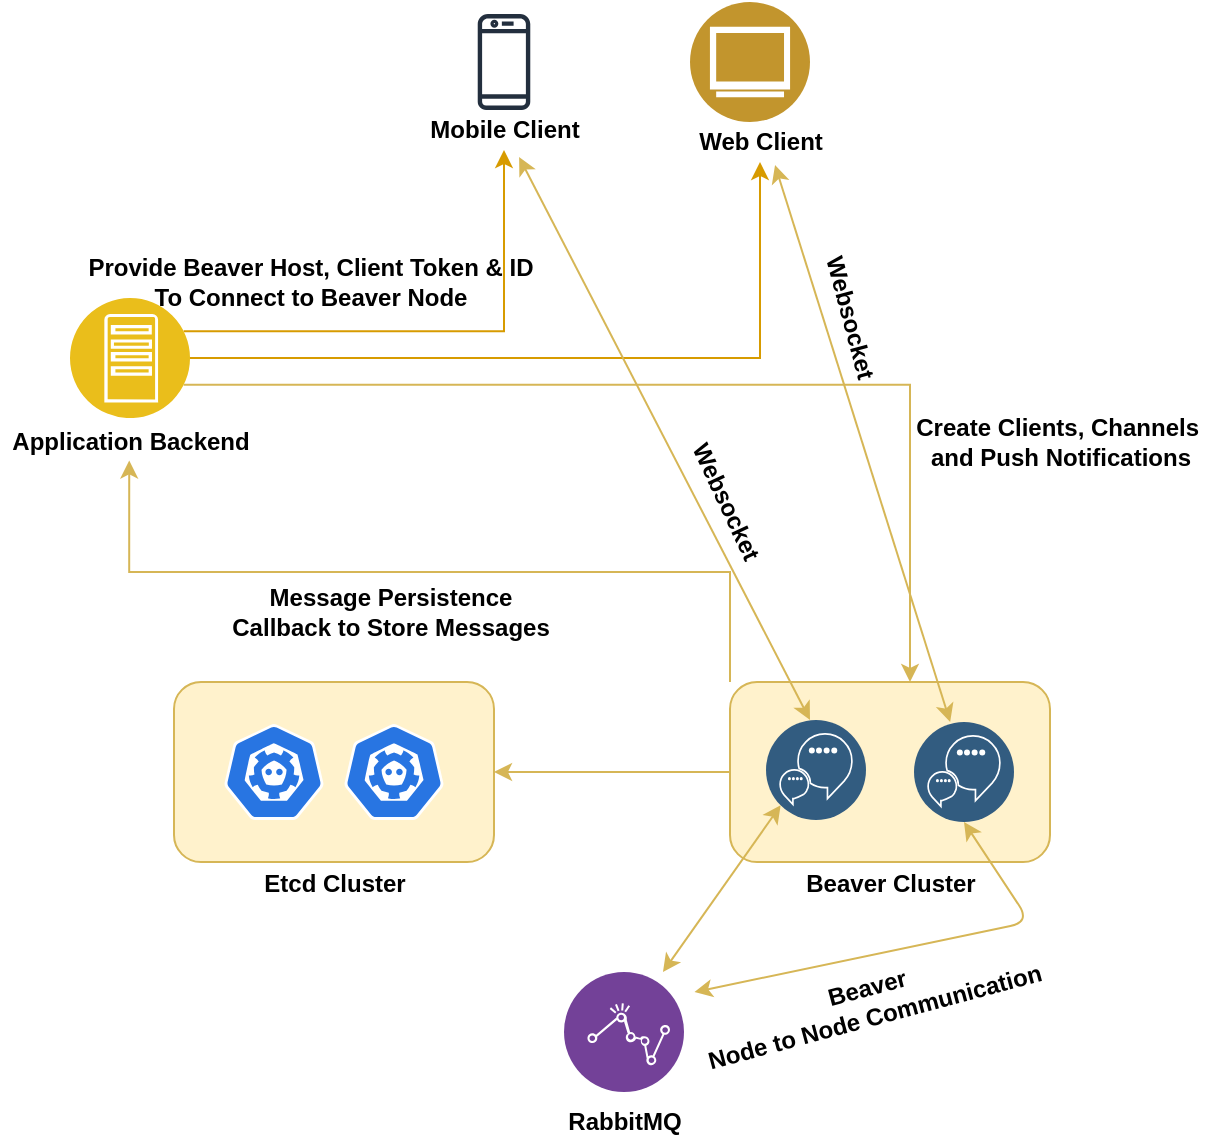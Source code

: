 <mxfile version="14.1.9" type="device"><diagram id="rDJuJcwuq9W1dwYesHHr" name="Page-1"><mxGraphModel dx="1106" dy="737" grid="1" gridSize="10" guides="1" tooltips="1" connect="1" arrows="1" fold="1" page="1" pageScale="1" pageWidth="850" pageHeight="1100" math="0" shadow="0"><root><mxCell id="0"/><mxCell id="1" parent="0"/><mxCell id="C8l0mxJVYPbPDsoyuF7l-32" style="edgeStyle=orthogonalEdgeStyle;rounded=0;orthogonalLoop=1;jettySize=auto;html=1;exitX=0;exitY=0.5;exitDx=0;exitDy=0;entryX=1;entryY=0.5;entryDx=0;entryDy=0;fillColor=#fff2cc;strokeColor=#d6b656;" parent="1" source="C8l0mxJVYPbPDsoyuF7l-10" target="C8l0mxJVYPbPDsoyuF7l-5" edge="1"><mxGeometry relative="1" as="geometry"/></mxCell><mxCell id="C8l0mxJVYPbPDsoyuF7l-33" style="edgeStyle=orthogonalEdgeStyle;rounded=0;orthogonalLoop=1;jettySize=auto;html=1;exitX=0;exitY=0;exitDx=0;exitDy=0;entryX=0.497;entryY=0.962;entryDx=0;entryDy=0;entryPerimeter=0;fillColor=#fff2cc;strokeColor=#d6b656;" parent="1" source="C8l0mxJVYPbPDsoyuF7l-10" target="C8l0mxJVYPbPDsoyuF7l-8" edge="1"><mxGeometry relative="1" as="geometry"/></mxCell><mxCell id="C8l0mxJVYPbPDsoyuF7l-10" value="" style="rounded=1;whiteSpace=wrap;html=1;fillColor=#fff2cc;strokeColor=#d6b656;" parent="1" vertex="1"><mxGeometry x="470" y="420" width="160" height="90" as="geometry"/></mxCell><mxCell id="C8l0mxJVYPbPDsoyuF7l-5" value="" style="rounded=1;whiteSpace=wrap;html=1;fillColor=#fff2cc;strokeColor=#d6b656;" parent="1" vertex="1"><mxGeometry x="192" y="420" width="160" height="90" as="geometry"/></mxCell><mxCell id="C8l0mxJVYPbPDsoyuF7l-36" style="edgeStyle=orthogonalEdgeStyle;rounded=0;orthogonalLoop=1;jettySize=auto;html=1;exitX=1;exitY=0.25;exitDx=0;exitDy=0;fillColor=#ffe6cc;strokeColor=#d79b00;" parent="1" source="C8l0mxJVYPbPDsoyuF7l-2" target="C8l0mxJVYPbPDsoyuF7l-25" edge="1"><mxGeometry relative="1" as="geometry"/></mxCell><mxCell id="C8l0mxJVYPbPDsoyuF7l-37" style="edgeStyle=orthogonalEdgeStyle;rounded=0;orthogonalLoop=1;jettySize=auto;html=1;exitX=1;exitY=0.5;exitDx=0;exitDy=0;fillColor=#ffe6cc;strokeColor=#d79b00;" parent="1" source="C8l0mxJVYPbPDsoyuF7l-2" target="C8l0mxJVYPbPDsoyuF7l-24" edge="1"><mxGeometry relative="1" as="geometry"/></mxCell><mxCell id="C8l0mxJVYPbPDsoyuF7l-38" style="edgeStyle=orthogonalEdgeStyle;rounded=0;orthogonalLoop=1;jettySize=auto;html=1;exitX=1;exitY=0.75;exitDx=0;exitDy=0;fillColor=#fff2cc;strokeColor=#d6b656;" parent="1" source="C8l0mxJVYPbPDsoyuF7l-2" target="C8l0mxJVYPbPDsoyuF7l-10" edge="1"><mxGeometry relative="1" as="geometry"><Array as="points"><mxPoint x="560" y="271"/></Array></mxGeometry></mxCell><mxCell id="C8l0mxJVYPbPDsoyuF7l-2" value="" style="aspect=fixed;perimeter=ellipsePerimeter;html=1;align=center;shadow=0;dashed=0;fontColor=#4277BB;labelBackgroundColor=#ffffff;fontSize=12;spacingTop=3;image;image=img/lib/ibm/applications/app_server.svg;" parent="1" vertex="1"><mxGeometry x="140" y="228" width="60" height="60" as="geometry"/></mxCell><mxCell id="C8l0mxJVYPbPDsoyuF7l-3" value="" style="html=1;dashed=0;whitespace=wrap;fillColor=#2875E2;strokeColor=#ffffff;points=[[0.005,0.63,0],[0.1,0.2,0],[0.9,0.2,0],[0.5,0,0],[0.995,0.63,0],[0.72,0.99,0],[0.5,1,0],[0.28,0.99,0]];shape=mxgraph.kubernetes.icon;prIcon=etcd" parent="1" vertex="1"><mxGeometry x="277" y="441" width="50" height="48" as="geometry"/></mxCell><mxCell id="C8l0mxJVYPbPDsoyuF7l-6" value="" style="html=1;dashed=0;whitespace=wrap;fillColor=#2875E2;strokeColor=#ffffff;points=[[0.005,0.63,0],[0.1,0.2,0],[0.9,0.2,0],[0.5,0,0],[0.995,0.63,0],[0.72,0.99,0],[0.5,1,0],[0.28,0.99,0]];shape=mxgraph.kubernetes.icon;prIcon=etcd" parent="1" vertex="1"><mxGeometry x="217" y="441" width="50" height="48" as="geometry"/></mxCell><mxCell id="C8l0mxJVYPbPDsoyuF7l-7" value="Etcd Cluster" style="text;html=1;align=center;verticalAlign=middle;resizable=0;points=[];autosize=1;fontStyle=1" parent="1" vertex="1"><mxGeometry x="227" y="511" width="90" height="20" as="geometry"/></mxCell><mxCell id="C8l0mxJVYPbPDsoyuF7l-8" value="Application Backend" style="text;html=1;align=center;verticalAlign=middle;resizable=0;points=[];autosize=1;fontStyle=1" parent="1" vertex="1"><mxGeometry x="105" y="290" width="130" height="20" as="geometry"/></mxCell><mxCell id="C8l0mxJVYPbPDsoyuF7l-9" value="" style="aspect=fixed;perimeter=ellipsePerimeter;html=1;align=center;shadow=0;dashed=0;fontColor=#4277BB;labelBackgroundColor=#ffffff;fontSize=12;spacingTop=3;image;image=img/lib/ibm/data/conversation_trained_deployed.svg;" parent="1" vertex="1"><mxGeometry x="562" y="440" width="50" height="50" as="geometry"/></mxCell><mxCell id="C8l0mxJVYPbPDsoyuF7l-11" value="" style="aspect=fixed;perimeter=ellipsePerimeter;html=1;align=center;shadow=0;dashed=0;fontColor=#4277BB;labelBackgroundColor=#ffffff;fontSize=12;spacingTop=3;image;image=img/lib/ibm/data/conversation_trained_deployed.svg;" parent="1" vertex="1"><mxGeometry x="488" y="439" width="50" height="50" as="geometry"/></mxCell><mxCell id="C8l0mxJVYPbPDsoyuF7l-12" value="Beaver Cluster" style="text;html=1;align=center;verticalAlign=middle;resizable=0;points=[];autosize=1;fontStyle=1" parent="1" vertex="1"><mxGeometry x="500" y="511" width="100" height="20" as="geometry"/></mxCell><mxCell id="C8l0mxJVYPbPDsoyuF7l-14" value="" style="endArrow=classic;startArrow=classic;html=1;entryX=0;entryY=1;entryDx=0;entryDy=0;fillColor=#fff2cc;strokeColor=#d6b656;" parent="1" target="C8l0mxJVYPbPDsoyuF7l-11" edge="1"><mxGeometry width="50" height="50" relative="1" as="geometry"><mxPoint x="436.482" y="565" as="sourcePoint"/><mxPoint x="450" y="350" as="targetPoint"/></mxGeometry></mxCell><mxCell id="C8l0mxJVYPbPDsoyuF7l-15" value="" style="endArrow=classic;startArrow=classic;html=1;entryX=0.5;entryY=1;entryDx=0;entryDy=0;fillColor=#fff2cc;strokeColor=#d6b656;" parent="1" target="C8l0mxJVYPbPDsoyuF7l-9" edge="1"><mxGeometry width="50" height="50" relative="1" as="geometry"><mxPoint x="452.24" y="575" as="sourcePoint"/><mxPoint x="505.322" y="492.678" as="targetPoint"/><Array as="points"><mxPoint x="620" y="540"/></Array></mxGeometry></mxCell><mxCell id="C8l0mxJVYPbPDsoyuF7l-16" value="" style="aspect=fixed;perimeter=ellipsePerimeter;html=1;align=center;shadow=0;dashed=0;fontColor=#4277BB;labelBackgroundColor=#ffffff;fontSize=12;spacingTop=3;image;image=img/lib/ibm/users/browser.svg;" parent="1" vertex="1"><mxGeometry x="450" y="80" width="60" height="60" as="geometry"/></mxCell><mxCell id="C8l0mxJVYPbPDsoyuF7l-17" value="" style="outlineConnect=0;fontColor=#232F3E;gradientColor=none;strokeColor=#232F3E;dashed=0;verticalLabelPosition=bottom;verticalAlign=top;align=center;html=1;fontSize=12;fontStyle=0;aspect=fixed;shape=mxgraph.aws4.resourceIcon;resIcon=mxgraph.aws4.mobile_client;fillColor=none;" parent="1" vertex="1"><mxGeometry x="327" y="80" width="60" height="60" as="geometry"/></mxCell><mxCell id="C8l0mxJVYPbPDsoyuF7l-20" value="" style="endArrow=classic;startArrow=classic;html=1;exitX=0.688;exitY=0.222;exitDx=0;exitDy=0;exitPerimeter=0;fillColor=#fff2cc;strokeColor=#d6b656;entryX=0.594;entryY=1.078;entryDx=0;entryDy=0;entryPerimeter=0;" parent="1" source="C8l0mxJVYPbPDsoyuF7l-10" target="C8l0mxJVYPbPDsoyuF7l-24" edge="1"><mxGeometry width="50" height="50" relative="1" as="geometry"><mxPoint x="400" y="400" as="sourcePoint"/><mxPoint x="490" y="150" as="targetPoint"/></mxGeometry></mxCell><mxCell id="C8l0mxJVYPbPDsoyuF7l-21" value="" style="endArrow=classic;startArrow=classic;html=1;exitX=0.688;exitY=0.222;exitDx=0;exitDy=0;exitPerimeter=0;fillColor=#fff2cc;strokeColor=#d6b656;entryX=0.584;entryY=1.178;entryDx=0;entryDy=0;entryPerimeter=0;" parent="1" target="C8l0mxJVYPbPDsoyuF7l-25" edge="1"><mxGeometry width="50" height="50" relative="1" as="geometry"><mxPoint x="510.0" y="439" as="sourcePoint"/><mxPoint x="400" y="160" as="targetPoint"/></mxGeometry></mxCell><mxCell id="C8l0mxJVYPbPDsoyuF7l-24" value="Web Client" style="text;html=1;align=center;verticalAlign=middle;resizable=0;points=[];autosize=1;fontStyle=1" parent="1" vertex="1"><mxGeometry x="445" y="140" width="80" height="20" as="geometry"/></mxCell><mxCell id="C8l0mxJVYPbPDsoyuF7l-25" value="Mobile Client" style="text;html=1;align=center;verticalAlign=middle;resizable=0;points=[];autosize=1;fontStyle=1" parent="1" vertex="1"><mxGeometry x="312" y="134" width="90" height="20" as="geometry"/></mxCell><mxCell id="C8l0mxJVYPbPDsoyuF7l-26" value="Websocket" style="text;html=1;strokeColor=none;fillColor=none;align=center;verticalAlign=middle;whiteSpace=wrap;rounded=0;fontStyle=1;rotation=65;" parent="1" vertex="1"><mxGeometry x="448" y="320" width="40" height="20" as="geometry"/></mxCell><mxCell id="C8l0mxJVYPbPDsoyuF7l-34" value="Message Persistence &lt;br&gt;Callback to Store Messages" style="text;html=1;align=center;verticalAlign=middle;resizable=0;points=[];autosize=1;fontStyle=1" parent="1" vertex="1"><mxGeometry x="215" y="370" width="170" height="30" as="geometry"/></mxCell><mxCell id="C8l0mxJVYPbPDsoyuF7l-39" value="Create Clients, Channels&amp;nbsp;&lt;br&gt;and Push Notifications" style="text;html=1;align=center;verticalAlign=middle;resizable=0;points=[];autosize=1;fontStyle=1" parent="1" vertex="1"><mxGeometry x="555" y="285" width="160" height="30" as="geometry"/></mxCell><mxCell id="C8l0mxJVYPbPDsoyuF7l-40" value="Provide Beaver Host, Client Token &amp;amp; ID&lt;br&gt;To Connect to Beaver Node" style="text;html=1;align=center;verticalAlign=middle;resizable=0;points=[];autosize=1;fontStyle=1" parent="1" vertex="1"><mxGeometry x="140" y="205" width="240" height="30" as="geometry"/></mxCell><mxCell id="C8l0mxJVYPbPDsoyuF7l-41" value="Websocket" style="text;html=1;strokeColor=none;fillColor=none;align=center;verticalAlign=middle;whiteSpace=wrap;rounded=0;fontStyle=1;rotation=75;" parent="1" vertex="1"><mxGeometry x="510" y="228" width="40" height="20" as="geometry"/></mxCell><mxCell id="C8l0mxJVYPbPDsoyuF7l-42" value="Beaver &lt;br&gt;Node to Node Communication" style="text;html=1;align=center;verticalAlign=middle;resizable=0;points=[];autosize=1;rotation=-15;fontStyle=1" parent="1" vertex="1"><mxGeometry x="445" y="565" width="190" height="30" as="geometry"/></mxCell><mxCell id="C8l0mxJVYPbPDsoyuF7l-43" value="" style="aspect=fixed;perimeter=ellipsePerimeter;html=1;align=center;shadow=0;dashed=0;fontColor=#4277BB;labelBackgroundColor=#ffffff;fontSize=12;spacingTop=3;image;image=img/lib/ibm/analytics/analytics.svg;fillColor=none;" parent="1" vertex="1"><mxGeometry x="387" y="565" width="60" height="60" as="geometry"/></mxCell><mxCell id="C8l0mxJVYPbPDsoyuF7l-44" value="RabbitMQ" style="text;html=1;align=center;verticalAlign=middle;resizable=0;points=[];autosize=1;fontStyle=1" parent="1" vertex="1"><mxGeometry x="382" y="630" width="70" height="20" as="geometry"/></mxCell></root></mxGraphModel></diagram></mxfile>